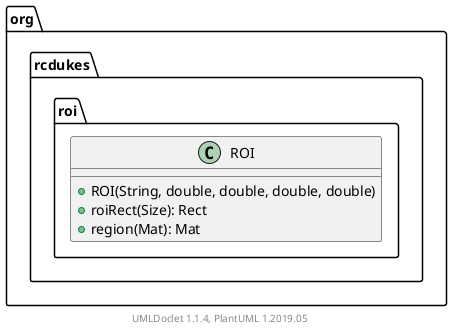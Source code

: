 @startuml

    namespace org.rcdukes.roi {

        class ROI [[ROI.html]] {
            +ROI(String, double, double, double, double)
            +roiRect(Size): Rect
            +region(Mat): Mat
        }

    }


    center footer UMLDoclet 1.1.4, PlantUML 1.2019.05
@enduml
